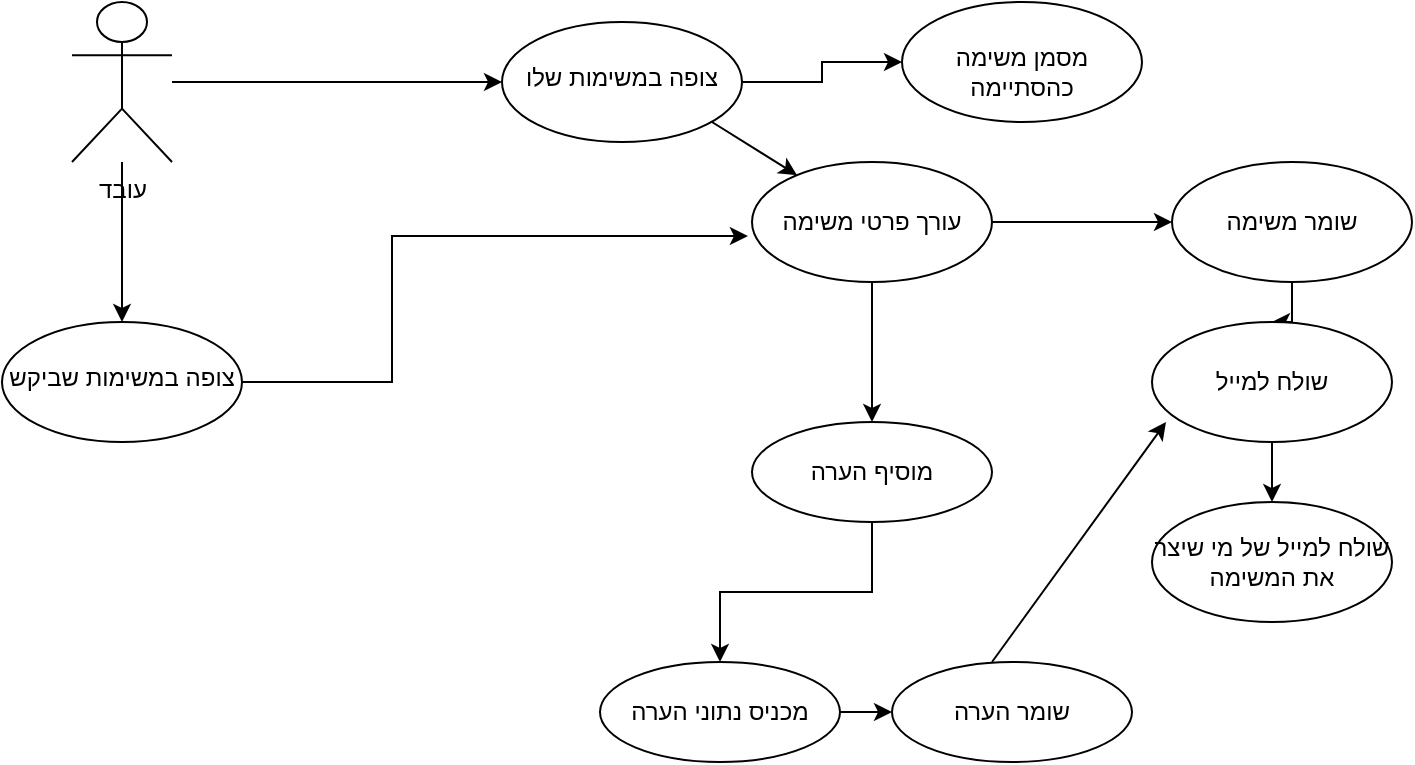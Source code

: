 <mxfile version="13.9.3" type="github"><diagram name="Page-1" id="b5b7bab2-c9e2-2cf4-8b2a-24fd1a2a6d21"><mxGraphModel dx="868" dy="450" grid="1" gridSize="10" guides="1" tooltips="1" connect="1" arrows="1" fold="1" page="1" pageScale="1" pageWidth="827" pageHeight="1169" background="#ffffff" math="0" shadow="0"><root><mxCell id="0"/><mxCell id="1" parent="0"/><mxCell id="yHUic1269HLIwJYnsA4--5" value="" style="edgeStyle=orthogonalEdgeStyle;rounded=0;orthogonalLoop=1;jettySize=auto;html=1;" edge="1" parent="1" source="yHUic1269HLIwJYnsA4--3" target="yHUic1269HLIwJYnsA4--4"><mxGeometry relative="1" as="geometry"/></mxCell><mxCell id="yHUic1269HLIwJYnsA4--27" value="" style="edgeStyle=orthogonalEdgeStyle;rounded=0;orthogonalLoop=1;jettySize=auto;html=1;" edge="1" parent="1" source="yHUic1269HLIwJYnsA4--3" target="yHUic1269HLIwJYnsA4--26"><mxGeometry relative="1" as="geometry"/></mxCell><mxCell id="yHUic1269HLIwJYnsA4--3" value="עובד" style="shape=umlActor;verticalLabelPosition=bottom;verticalAlign=top;html=1;" vertex="1" parent="1"><mxGeometry x="150" y="780" width="50" height="80" as="geometry"/></mxCell><mxCell id="yHUic1269HLIwJYnsA4--7" value="" style="edgeStyle=orthogonalEdgeStyle;rounded=0;orthogonalLoop=1;jettySize=auto;html=1;" edge="1" parent="1" source="yHUic1269HLIwJYnsA4--4" target="yHUic1269HLIwJYnsA4--6"><mxGeometry relative="1" as="geometry"/></mxCell><mxCell id="yHUic1269HLIwJYnsA4--4" value="&lt;br&gt;צופה במשימות שלו" style="ellipse;whiteSpace=wrap;html=1;verticalAlign=top;" vertex="1" parent="1"><mxGeometry x="365" y="790" width="120" height="60" as="geometry"/></mxCell><mxCell id="yHUic1269HLIwJYnsA4--6" value="&lt;br&gt;מסמן משימה כהסתיימה" style="ellipse;whiteSpace=wrap;html=1;verticalAlign=top;" vertex="1" parent="1"><mxGeometry x="565" y="780" width="120" height="60" as="geometry"/></mxCell><mxCell id="yHUic1269HLIwJYnsA4--8" value="" style="endArrow=classic;html=1;" edge="1" parent="1" target="yHUic1269HLIwJYnsA4--9"><mxGeometry width="50" height="50" relative="1" as="geometry"><mxPoint x="470" y="840" as="sourcePoint"/><mxPoint x="550" y="900" as="targetPoint"/></mxGeometry></mxCell><mxCell id="yHUic1269HLIwJYnsA4--11" value="" style="edgeStyle=orthogonalEdgeStyle;rounded=0;orthogonalLoop=1;jettySize=auto;html=1;" edge="1" parent="1" source="yHUic1269HLIwJYnsA4--9" target="yHUic1269HLIwJYnsA4--10"><mxGeometry relative="1" as="geometry"/></mxCell><mxCell id="yHUic1269HLIwJYnsA4--13" value="" style="edgeStyle=orthogonalEdgeStyle;rounded=0;orthogonalLoop=1;jettySize=auto;html=1;" edge="1" parent="1" source="yHUic1269HLIwJYnsA4--9" target="yHUic1269HLIwJYnsA4--12"><mxGeometry relative="1" as="geometry"/></mxCell><mxCell id="yHUic1269HLIwJYnsA4--9" value="עורך פרטי משימה" style="ellipse;whiteSpace=wrap;html=1;" vertex="1" parent="1"><mxGeometry x="490" y="860" width="120" height="60" as="geometry"/></mxCell><mxCell id="yHUic1269HLIwJYnsA4--19" value="" style="edgeStyle=orthogonalEdgeStyle;rounded=0;orthogonalLoop=1;jettySize=auto;html=1;" edge="1" parent="1" source="yHUic1269HLIwJYnsA4--10" target="yHUic1269HLIwJYnsA4--18"><mxGeometry relative="1" as="geometry"/></mxCell><mxCell id="yHUic1269HLIwJYnsA4--10" value="מוסיף הערה" style="ellipse;whiteSpace=wrap;html=1;" vertex="1" parent="1"><mxGeometry x="490" y="990" width="120" height="50" as="geometry"/></mxCell><mxCell id="yHUic1269HLIwJYnsA4--15" value="" style="edgeStyle=orthogonalEdgeStyle;rounded=0;orthogonalLoop=1;jettySize=auto;html=1;" edge="1" parent="1" source="yHUic1269HLIwJYnsA4--12" target="yHUic1269HLIwJYnsA4--14"><mxGeometry relative="1" as="geometry"/></mxCell><mxCell id="yHUic1269HLIwJYnsA4--12" value="שומר משימה" style="ellipse;whiteSpace=wrap;html=1;" vertex="1" parent="1"><mxGeometry x="700" y="860" width="120" height="60" as="geometry"/></mxCell><mxCell id="yHUic1269HLIwJYnsA4--17" value="" style="edgeStyle=orthogonalEdgeStyle;rounded=0;orthogonalLoop=1;jettySize=auto;html=1;" edge="1" parent="1" source="yHUic1269HLIwJYnsA4--14" target="yHUic1269HLIwJYnsA4--16"><mxGeometry relative="1" as="geometry"/></mxCell><mxCell id="yHUic1269HLIwJYnsA4--14" value="שולח למייל" style="ellipse;whiteSpace=wrap;html=1;" vertex="1" parent="1"><mxGeometry x="690" y="940" width="120" height="60" as="geometry"/></mxCell><mxCell id="yHUic1269HLIwJYnsA4--16" value="שולח למייל של מי שיצר את המשימה" style="ellipse;whiteSpace=wrap;html=1;" vertex="1" parent="1"><mxGeometry x="690" y="1030" width="120" height="60" as="geometry"/></mxCell><mxCell id="yHUic1269HLIwJYnsA4--21" value="" style="edgeStyle=orthogonalEdgeStyle;rounded=0;orthogonalLoop=1;jettySize=auto;html=1;" edge="1" parent="1" source="yHUic1269HLIwJYnsA4--18" target="yHUic1269HLIwJYnsA4--20"><mxGeometry relative="1" as="geometry"/></mxCell><mxCell id="yHUic1269HLIwJYnsA4--18" value="מכניס נתוני הערה" style="ellipse;whiteSpace=wrap;html=1;" vertex="1" parent="1"><mxGeometry x="414" y="1110" width="120" height="50" as="geometry"/></mxCell><mxCell id="yHUic1269HLIwJYnsA4--20" value="שומר הערה" style="ellipse;whiteSpace=wrap;html=1;" vertex="1" parent="1"><mxGeometry x="560" y="1110" width="120" height="50" as="geometry"/></mxCell><mxCell id="yHUic1269HLIwJYnsA4--23" value="" style="endArrow=classic;html=1;" edge="1" parent="1"><mxGeometry width="50" height="50" relative="1" as="geometry"><mxPoint x="610" y="1110" as="sourcePoint"/><mxPoint x="697" y="990" as="targetPoint"/></mxGeometry></mxCell><mxCell id="yHUic1269HLIwJYnsA4--29" value="" style="edgeStyle=orthogonalEdgeStyle;rounded=0;orthogonalLoop=1;jettySize=auto;html=1;entryX=-0.017;entryY=0.617;entryDx=0;entryDy=0;entryPerimeter=0;" edge="1" parent="1" source="yHUic1269HLIwJYnsA4--26" target="yHUic1269HLIwJYnsA4--9"><mxGeometry relative="1" as="geometry"><mxPoint x="315" y="970" as="targetPoint"/><Array as="points"><mxPoint x="310" y="970"/><mxPoint x="310" y="897"/></Array></mxGeometry></mxCell><mxCell id="yHUic1269HLIwJYnsA4--26" value="&lt;span&gt;&lt;br&gt;צופה במשימות שביקש&lt;/span&gt;" style="ellipse;whiteSpace=wrap;html=1;verticalAlign=top;" vertex="1" parent="1"><mxGeometry x="115" y="940" width="120" height="60" as="geometry"/></mxCell></root></mxGraphModel></diagram></mxfile>